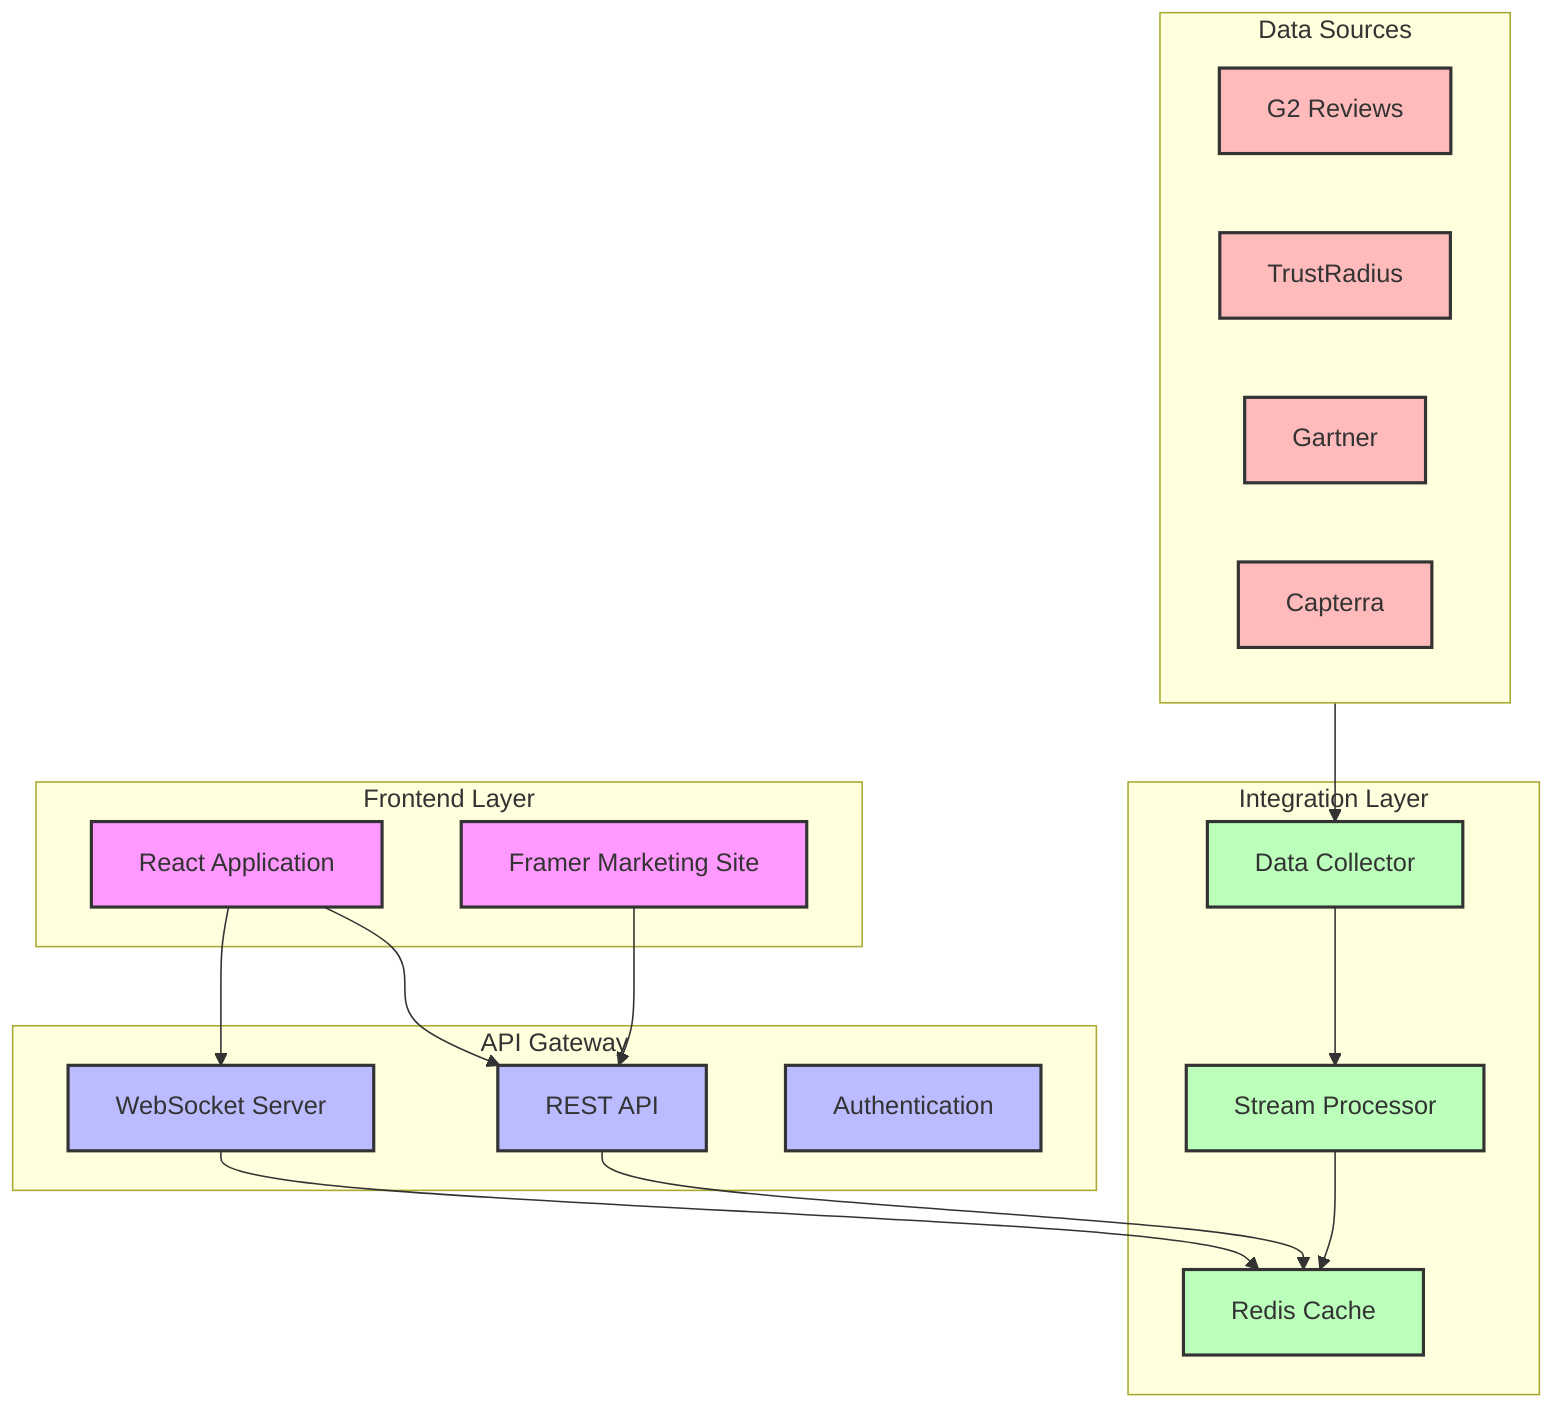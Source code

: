 flowchart TB
    subgraph Frontend["Frontend Layer"]
        REACT[React Application]
        FRAMER[Framer Marketing Site]
    end

    subgraph API["API Gateway"]
        REST[REST API]
        WS[WebSocket Server]
        AUTH[Authentication]
    end

    subgraph Integration["Integration Layer"]
        COLLECTOR[Data Collector]
        PROCESSOR[Stream Processor]
        CACHE[Redis Cache]
    end

    subgraph Data["Data Sources"]
        G2[G2 Reviews]
        TR[TrustRadius]
        GP[Gartner]
        CAP[Capterra]
    end

    REACT --> WS
    REACT --> REST
    FRAMER --> REST

    WS --> CACHE
    REST --> CACHE
    
    COLLECTOR --> PROCESSOR
    PROCESSOR --> CACHE
    
    Data --> COLLECTOR

    classDef frontend fill:#f9f,stroke:#333,stroke-width:2px
    classDef api fill:#bbf,stroke:#333,stroke-width:2px
    classDef integration fill:#bfb,stroke:#333,stroke-width:2px
    classDef data fill:#fbb,stroke:#333,stroke-width:2px

    class REACT,FRAMER frontend
    class REST,WS,AUTH api
    class COLLECTOR,PROCESSOR,CACHE integration
    class G2,TR,GP,CAP data